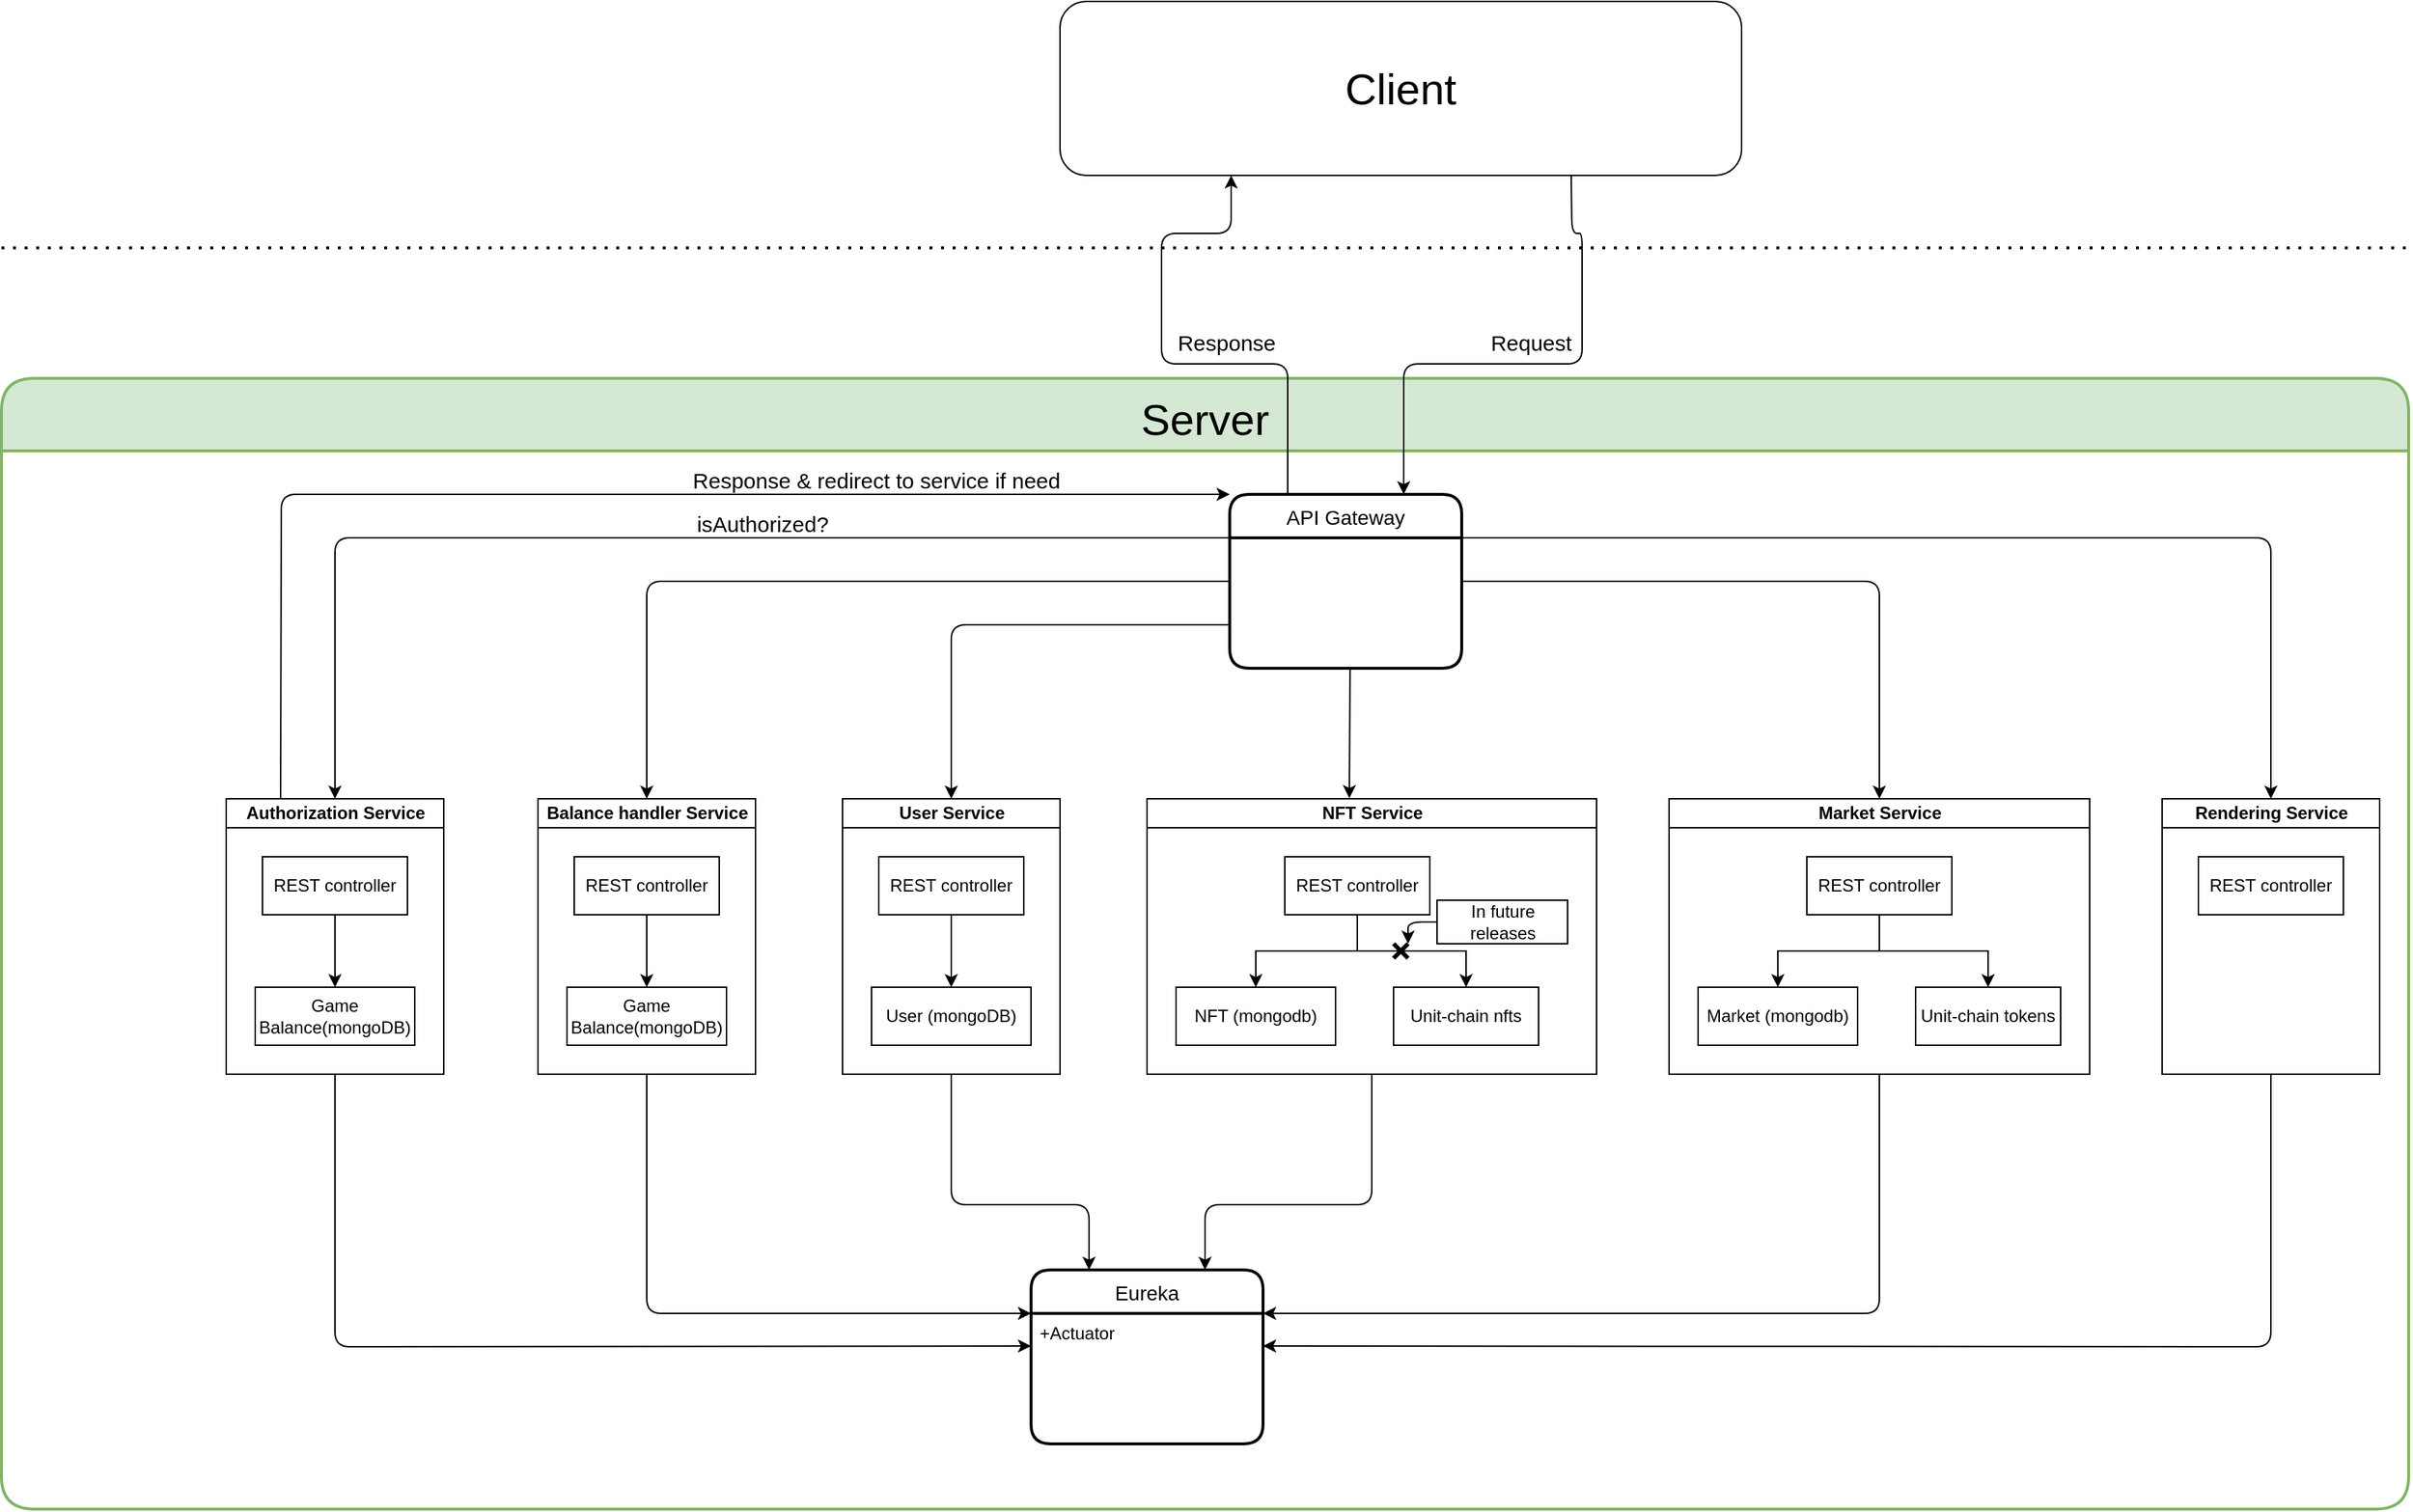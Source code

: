 <mxfile version="14.4.3" type="device"><diagram id="t5KeCEmPVN-QvXZ1w1KO" name="Страница 1"><mxGraphModel dx="2864" dy="2462" grid="1" gridSize="10" guides="1" tooltips="1" connect="1" arrows="1" fold="1" page="1" pageScale="1" pageWidth="827" pageHeight="1169" math="0" shadow="0"><root><mxCell id="0"/><mxCell id="1" parent="0"/><mxCell id="VaHMEBG0SoCsHnXoaOCh-21" value="Server" style="swimlane;childLayout=stackLayout;horizontal=1;startSize=50;horizontalStack=0;rounded=1;fontSize=30;fontStyle=0;strokeWidth=2;resizeParent=0;resizeLast=1;shadow=0;dashed=0;align=center;fillColor=#d5e8d4;strokeColor=#82b366;" vertex="1" parent="1"><mxGeometry x="-180" y="-30" width="1660" height="780" as="geometry"/></mxCell><mxCell id="vR-uItgH1ZSjESeRJN_U-12" value="Balance handler Service" style="swimlane;html=1;startSize=20;horizontal=1;childLayout=treeLayout;horizontalTree=0;resizable=0;containerType=tree;" parent="1" vertex="1"><mxGeometry x="190" y="260" width="150" height="190" as="geometry"/></mxCell><mxCell id="vR-uItgH1ZSjESeRJN_U-13" value="REST controller" style="whiteSpace=wrap;html=1;" parent="vR-uItgH1ZSjESeRJN_U-12" vertex="1"><mxGeometry x="25" y="40" width="100" height="40" as="geometry"/></mxCell><mxCell id="vR-uItgH1ZSjESeRJN_U-14" value="Game Balance(mongoDB)" style="whiteSpace=wrap;html=1;" parent="vR-uItgH1ZSjESeRJN_U-12" vertex="1"><mxGeometry x="20" y="130" width="110" height="40" as="geometry"/></mxCell><mxCell id="vR-uItgH1ZSjESeRJN_U-15" value="" style="edgeStyle=elbowEdgeStyle;elbow=vertical;html=1;rounded=0;" parent="vR-uItgH1ZSjESeRJN_U-12" source="vR-uItgH1ZSjESeRJN_U-13" target="vR-uItgH1ZSjESeRJN_U-14" edge="1"><mxGeometry relative="1" as="geometry"/></mxCell><mxCell id="vR-uItgH1ZSjESeRJN_U-18" value="User Service" style="swimlane;html=1;startSize=20;horizontal=1;childLayout=treeLayout;horizontalTree=0;resizable=0;containerType=tree;" parent="1" vertex="1"><mxGeometry x="400" y="260" width="150" height="190" as="geometry"/></mxCell><mxCell id="vR-uItgH1ZSjESeRJN_U-19" value="REST controller" style="whiteSpace=wrap;html=1;" parent="vR-uItgH1ZSjESeRJN_U-18" vertex="1"><mxGeometry x="25" y="40" width="100" height="40" as="geometry"/></mxCell><mxCell id="vR-uItgH1ZSjESeRJN_U-20" value="User (mongoDB)" style="whiteSpace=wrap;html=1;" parent="vR-uItgH1ZSjESeRJN_U-18" vertex="1"><mxGeometry x="20" y="130" width="110" height="40" as="geometry"/></mxCell><mxCell id="vR-uItgH1ZSjESeRJN_U-21" value="" style="edgeStyle=elbowEdgeStyle;elbow=vertical;html=1;rounded=0;" parent="vR-uItgH1ZSjESeRJN_U-18" source="vR-uItgH1ZSjESeRJN_U-19" target="vR-uItgH1ZSjESeRJN_U-20" edge="1"><mxGeometry relative="1" as="geometry"/></mxCell><mxCell id="vR-uItgH1ZSjESeRJN_U-24" value="NFT Service" style="swimlane;html=1;startSize=20;horizontal=1;childLayout=treeLayout;horizontalTree=0;resizable=0;containerType=tree;" parent="1" vertex="1"><mxGeometry x="610" y="260" width="310" height="190" as="geometry"><mxRectangle x="610" y="260" width="90" height="20" as="alternateBounds"/></mxGeometry></mxCell><mxCell id="vR-uItgH1ZSjESeRJN_U-25" value="REST controller" style="whiteSpace=wrap;html=1;" parent="vR-uItgH1ZSjESeRJN_U-24" vertex="1"><mxGeometry x="95" y="40" width="100" height="40" as="geometry"/></mxCell><mxCell id="vR-uItgH1ZSjESeRJN_U-26" value="NFT (mongodb)" style="whiteSpace=wrap;html=1;" parent="vR-uItgH1ZSjESeRJN_U-24" vertex="1"><mxGeometry x="20" y="130" width="110" height="40" as="geometry"/></mxCell><mxCell id="vR-uItgH1ZSjESeRJN_U-27" value="" style="edgeStyle=elbowEdgeStyle;elbow=vertical;html=1;rounded=0;" parent="vR-uItgH1ZSjESeRJN_U-24" source="vR-uItgH1ZSjESeRJN_U-25" target="vR-uItgH1ZSjESeRJN_U-26" edge="1"><mxGeometry relative="1" as="geometry"/></mxCell><mxCell id="vR-uItgH1ZSjESeRJN_U-28" value="Unit-chain nfts" style="whiteSpace=wrap;html=1;" parent="vR-uItgH1ZSjESeRJN_U-24" vertex="1"><mxGeometry x="170" y="130" width="100" height="40" as="geometry"/></mxCell><mxCell id="vR-uItgH1ZSjESeRJN_U-29" value="" style="edgeStyle=elbowEdgeStyle;elbow=vertical;html=1;rounded=0;" parent="vR-uItgH1ZSjESeRJN_U-24" source="vR-uItgH1ZSjESeRJN_U-25" target="vR-uItgH1ZSjESeRJN_U-28" edge="1"><mxGeometry relative="1" as="geometry"/></mxCell><mxCell id="vR-uItgH1ZSjESeRJN_U-30" value="" style="shape=umlDestroy;whiteSpace=wrap;html=1;strokeWidth=3;" parent="vR-uItgH1ZSjESeRJN_U-24" vertex="1"><mxGeometry x="170" y="100" width="10" height="10" as="geometry"/></mxCell><mxCell id="vR-uItgH1ZSjESeRJN_U-35" value="In future&lt;br&gt;releases" style="html=1;" parent="vR-uItgH1ZSjESeRJN_U-24" vertex="1"><mxGeometry x="200" y="70" width="90" height="30" as="geometry"/></mxCell><mxCell id="vR-uItgH1ZSjESeRJN_U-36" value="" style="endArrow=classic;html=1;exitX=0;exitY=0.5;exitDx=0;exitDy=0;entryX=1;entryY=0;entryDx=0;entryDy=0;entryPerimeter=0;" parent="vR-uItgH1ZSjESeRJN_U-24" source="vR-uItgH1ZSjESeRJN_U-35" target="vR-uItgH1ZSjESeRJN_U-30" edge="1"><mxGeometry width="50" height="50" relative="1" as="geometry"><mxPoint x="90" y="230" as="sourcePoint"/><mxPoint x="140" y="180" as="targetPoint"/><Array as="points"><mxPoint x="180" y="85"/></Array></mxGeometry></mxCell><mxCell id="vR-uItgH1ZSjESeRJN_U-37" value="Market Service" style="swimlane;html=1;startSize=20;horizontal=1;childLayout=treeLayout;horizontalTree=0;resizable=0;containerType=tree;" parent="1" vertex="1"><mxGeometry x="970" y="260" width="290" height="190" as="geometry"/></mxCell><mxCell id="vR-uItgH1ZSjESeRJN_U-38" value="REST controller" style="whiteSpace=wrap;html=1;" parent="vR-uItgH1ZSjESeRJN_U-37" vertex="1"><mxGeometry x="95" y="40" width="100" height="40" as="geometry"/></mxCell><mxCell id="vR-uItgH1ZSjESeRJN_U-39" value="Market (mongodb)" style="whiteSpace=wrap;html=1;" parent="vR-uItgH1ZSjESeRJN_U-37" vertex="1"><mxGeometry x="20" y="130" width="110" height="40" as="geometry"/></mxCell><mxCell id="vR-uItgH1ZSjESeRJN_U-40" value="" style="edgeStyle=elbowEdgeStyle;elbow=vertical;html=1;rounded=0;" parent="vR-uItgH1ZSjESeRJN_U-37" source="vR-uItgH1ZSjESeRJN_U-38" target="vR-uItgH1ZSjESeRJN_U-39" edge="1"><mxGeometry relative="1" as="geometry"/></mxCell><mxCell id="vR-uItgH1ZSjESeRJN_U-41" value="Unit-chain tokens" style="whiteSpace=wrap;html=1;" parent="vR-uItgH1ZSjESeRJN_U-37" vertex="1"><mxGeometry x="170" y="130" width="100" height="40" as="geometry"/></mxCell><mxCell id="vR-uItgH1ZSjESeRJN_U-42" value="" style="edgeStyle=elbowEdgeStyle;elbow=vertical;html=1;rounded=0;" parent="vR-uItgH1ZSjESeRJN_U-37" source="vR-uItgH1ZSjESeRJN_U-38" target="vR-uItgH1ZSjESeRJN_U-41" edge="1"><mxGeometry relative="1" as="geometry"/></mxCell><mxCell id="vR-uItgH1ZSjESeRJN_U-46" value="Eureka" style="swimlane;childLayout=stackLayout;horizontal=1;startSize=30;horizontalStack=0;rounded=1;fontSize=14;fontStyle=0;strokeWidth=2;resizeParent=0;resizeLast=1;shadow=0;dashed=0;align=center;" parent="1" vertex="1"><mxGeometry x="530" y="585" width="160" height="120" as="geometry"/></mxCell><mxCell id="vR-uItgH1ZSjESeRJN_U-47" value="+Actuator" style="align=left;strokeColor=none;fillColor=none;spacingLeft=4;fontSize=12;verticalAlign=top;resizable=0;rotatable=0;part=1;" parent="vR-uItgH1ZSjESeRJN_U-46" vertex="1"><mxGeometry y="30" width="160" height="90" as="geometry"/></mxCell><mxCell id="vR-uItgH1ZSjESeRJN_U-48" value="" style="endArrow=classic;html=1;entryX=0;entryY=0;entryDx=0;entryDy=0;exitX=0.5;exitY=1;exitDx=0;exitDy=0;" parent="1" source="vR-uItgH1ZSjESeRJN_U-12" target="vR-uItgH1ZSjESeRJN_U-47" edge="1"><mxGeometry width="50" height="50" relative="1" as="geometry"><mxPoint x="290" y="240" as="sourcePoint"/><mxPoint x="570" y="705" as="targetPoint"/><Array as="points"><mxPoint x="265" y="615"/></Array></mxGeometry></mxCell><mxCell id="vR-uItgH1ZSjESeRJN_U-49" value="" style="endArrow=classic;html=1;entryX=0.25;entryY=0;entryDx=0;entryDy=0;exitX=0.5;exitY=1;exitDx=0;exitDy=0;" parent="1" source="vR-uItgH1ZSjESeRJN_U-18" target="vR-uItgH1ZSjESeRJN_U-46" edge="1"><mxGeometry width="50" height="50" relative="1" as="geometry"><mxPoint x="206.0" y="270" as="sourcePoint"/><mxPoint x="580" y="160" as="targetPoint"/><Array as="points"><mxPoint x="475" y="540"/><mxPoint x="570" y="540"/></Array></mxGeometry></mxCell><mxCell id="vR-uItgH1ZSjESeRJN_U-50" value="" style="endArrow=classic;html=1;exitX=0.5;exitY=1;exitDx=0;exitDy=0;entryX=0.75;entryY=0;entryDx=0;entryDy=0;" parent="1" source="vR-uItgH1ZSjESeRJN_U-24" target="vR-uItgH1ZSjESeRJN_U-46" edge="1"><mxGeometry width="50" height="50" relative="1" as="geometry"><mxPoint x="560" y="270" as="sourcePoint"/><mxPoint x="650" y="705" as="targetPoint"/><Array as="points"><mxPoint x="765" y="540"/><mxPoint x="650" y="540"/></Array></mxGeometry></mxCell><mxCell id="vR-uItgH1ZSjESeRJN_U-51" value="" style="endArrow=classic;html=1;exitX=0.75;exitY=1;exitDx=0;exitDy=0;entryX=1;entryY=0;entryDx=0;entryDy=0;" parent="1" target="vR-uItgH1ZSjESeRJN_U-47" edge="1"><mxGeometry width="50" height="50" relative="1" as="geometry"><mxPoint x="1115" y="450" as="sourcePoint"/><mxPoint x="690" y="638" as="targetPoint"/><Array as="points"><mxPoint x="1115" y="615"/></Array></mxGeometry></mxCell><mxCell id="vR-uItgH1ZSjESeRJN_U-53" value="Rendering Service" style="swimlane;html=1;startSize=20;horizontal=1;childLayout=treeLayout;horizontalTree=0;resizable=0;containerType=tree;" parent="1" vertex="1"><mxGeometry x="1310" y="260" width="150" height="190" as="geometry"/></mxCell><mxCell id="vR-uItgH1ZSjESeRJN_U-54" value="REST controller" style="whiteSpace=wrap;html=1;" parent="vR-uItgH1ZSjESeRJN_U-53" vertex="1"><mxGeometry x="25" y="40" width="100" height="40" as="geometry"/></mxCell><mxCell id="vR-uItgH1ZSjESeRJN_U-62" value="" style="endArrow=classic;html=1;exitX=0.5;exitY=1;exitDx=0;exitDy=0;entryX=1;entryY=0.25;entryDx=0;entryDy=0;" parent="1" edge="1" target="vR-uItgH1ZSjESeRJN_U-47" source="vR-uItgH1ZSjESeRJN_U-53"><mxGeometry width="50" height="50" relative="1" as="geometry"><mxPoint x="1347.5" y="850" as="sourcePoint"/><mxPoint x="610" y="705" as="targetPoint"/><Array as="points"><mxPoint x="1385" y="638"/></Array></mxGeometry></mxCell><mxCell id="VaHMEBG0SoCsHnXoaOCh-1" value="API Gateway" style="swimlane;childLayout=stackLayout;horizontal=1;startSize=30;horizontalStack=0;rounded=1;fontSize=14;fontStyle=0;strokeWidth=2;resizeParent=0;resizeLast=1;shadow=0;dashed=0;align=center;" vertex="1" parent="1"><mxGeometry x="667" y="50" width="160" height="120" as="geometry"/></mxCell><mxCell id="VaHMEBG0SoCsHnXoaOCh-4" value="" style="endArrow=classic;html=1;exitX=0;exitY=0.5;exitDx=0;exitDy=0;entryX=0.5;entryY=0;entryDx=0;entryDy=0;" edge="1" parent="1" source="VaHMEBG0SoCsHnXoaOCh-1" target="vR-uItgH1ZSjESeRJN_U-12"><mxGeometry width="50" height="50" relative="1" as="geometry"><mxPoint x="667" y="125" as="sourcePoint"/><mxPoint x="330" y="150" as="targetPoint"/><Array as="points"><mxPoint x="265" y="110"/></Array></mxGeometry></mxCell><mxCell id="VaHMEBG0SoCsHnXoaOCh-5" value="" style="endArrow=classic;html=1;exitX=0;exitY=0.75;exitDx=0;exitDy=0;entryX=0.5;entryY=0;entryDx=0;entryDy=0;" edge="1" parent="1" source="VaHMEBG0SoCsHnXoaOCh-1" target="vR-uItgH1ZSjESeRJN_U-18"><mxGeometry width="50" height="50" relative="1" as="geometry"><mxPoint x="667" y="147.5" as="sourcePoint"/><mxPoint x="600" y="160" as="targetPoint"/><Array as="points"><mxPoint x="475" y="140"/></Array></mxGeometry></mxCell><mxCell id="VaHMEBG0SoCsHnXoaOCh-6" value="" style="endArrow=classic;html=1;entryX=0.45;entryY=-0.002;entryDx=0;entryDy=0;entryPerimeter=0;" edge="1" parent="1" target="vR-uItgH1ZSjESeRJN_U-24"><mxGeometry width="50" height="50" relative="1" as="geometry"><mxPoint x="750" y="170" as="sourcePoint"/><mxPoint x="610" y="170" as="targetPoint"/></mxGeometry></mxCell><mxCell id="VaHMEBG0SoCsHnXoaOCh-7" value="" style="endArrow=classic;html=1;entryX=0.5;entryY=0;entryDx=0;entryDy=0;exitX=1;exitY=0.5;exitDx=0;exitDy=0;" edge="1" parent="1" source="VaHMEBG0SoCsHnXoaOCh-1" target="vR-uItgH1ZSjESeRJN_U-37"><mxGeometry width="50" height="50" relative="1" as="geometry"><mxPoint x="827" y="140" as="sourcePoint"/><mxPoint x="1010" y="140" as="targetPoint"/><Array as="points"><mxPoint x="1115" y="110"/></Array></mxGeometry></mxCell><mxCell id="VaHMEBG0SoCsHnXoaOCh-9" value="" style="endArrow=classic;html=1;entryX=0.5;entryY=0;entryDx=0;entryDy=0;exitX=1;exitY=0.25;exitDx=0;exitDy=0;" edge="1" parent="1" source="VaHMEBG0SoCsHnXoaOCh-1" target="vR-uItgH1ZSjESeRJN_U-53"><mxGeometry width="50" height="50" relative="1" as="geometry"><mxPoint x="827" y="110" as="sourcePoint"/><mxPoint x="1270" y="80" as="targetPoint"/><Array as="points"><mxPoint x="1385" y="80"/></Array></mxGeometry></mxCell><mxCell id="VaHMEBG0SoCsHnXoaOCh-17" value="&lt;font style=&quot;font-size: 30px&quot;&gt;Client&lt;/font&gt;" style="rounded=1;whiteSpace=wrap;html=1;" vertex="1" parent="1"><mxGeometry x="550" y="-290" width="470" height="120" as="geometry"/></mxCell><mxCell id="VaHMEBG0SoCsHnXoaOCh-24" value="" style="endArrow=classic;html=1;fontSize=30;exitX=0.75;exitY=1;exitDx=0;exitDy=0;entryX=0.75;entryY=0;entryDx=0;entryDy=0;" edge="1" parent="1" source="VaHMEBG0SoCsHnXoaOCh-17" target="VaHMEBG0SoCsHnXoaOCh-1"><mxGeometry width="50" height="50" relative="1" as="geometry"><mxPoint x="790" y="-90" as="sourcePoint"/><mxPoint x="840" y="-140" as="targetPoint"/><Array as="points"><mxPoint x="903" y="-130"/><mxPoint x="910" y="-130"/><mxPoint x="910" y="-40"/><mxPoint x="787" y="-40"/></Array></mxGeometry></mxCell><mxCell id="VaHMEBG0SoCsHnXoaOCh-25" value="&lt;font style=&quot;font-size: 15px&quot;&gt;Request&lt;/font&gt;" style="text;html=1;strokeColor=none;fillColor=none;align=center;verticalAlign=middle;whiteSpace=wrap;rounded=0;fontSize=30;" vertex="1" parent="1"><mxGeometry x="840" y="-70" width="70" height="20" as="geometry"/></mxCell><mxCell id="VaHMEBG0SoCsHnXoaOCh-27" value="" style="endArrow=classic;html=1;fontSize=30;exitX=0.25;exitY=0;exitDx=0;exitDy=0;" edge="1" parent="1" source="VaHMEBG0SoCsHnXoaOCh-1"><mxGeometry width="50" height="50" relative="1" as="geometry"><mxPoint x="478.37" y="-260" as="sourcePoint"/><mxPoint x="668" y="-170" as="targetPoint"/><Array as="points"><mxPoint x="707" y="-40"/><mxPoint x="620" y="-40"/><mxPoint x="620" y="-130"/><mxPoint x="668" y="-130"/></Array></mxGeometry></mxCell><mxCell id="VaHMEBG0SoCsHnXoaOCh-29" value="&lt;font style=&quot;font-size: 15px&quot;&gt;Response&lt;/font&gt;" style="text;html=1;strokeColor=none;fillColor=none;align=center;verticalAlign=middle;whiteSpace=wrap;rounded=0;fontSize=30;" vertex="1" parent="1"><mxGeometry x="630" y="-70" width="70" height="20" as="geometry"/></mxCell><mxCell id="VaHMEBG0SoCsHnXoaOCh-30" value="Authorization Service" style="swimlane;html=1;startSize=20;horizontal=1;childLayout=treeLayout;horizontalTree=0;resizable=0;containerType=tree;" vertex="1" parent="1"><mxGeometry x="-25" y="260" width="150" height="190" as="geometry"/></mxCell><mxCell id="VaHMEBG0SoCsHnXoaOCh-31" value="REST controller" style="whiteSpace=wrap;html=1;" vertex="1" parent="VaHMEBG0SoCsHnXoaOCh-30"><mxGeometry x="25" y="40" width="100" height="40" as="geometry"/></mxCell><mxCell id="VaHMEBG0SoCsHnXoaOCh-32" value="Game Balance(mongoDB)" style="whiteSpace=wrap;html=1;" vertex="1" parent="VaHMEBG0SoCsHnXoaOCh-30"><mxGeometry x="20" y="130" width="110" height="40" as="geometry"/></mxCell><mxCell id="VaHMEBG0SoCsHnXoaOCh-33" value="" style="edgeStyle=elbowEdgeStyle;elbow=vertical;html=1;rounded=0;" edge="1" parent="VaHMEBG0SoCsHnXoaOCh-30" source="VaHMEBG0SoCsHnXoaOCh-31" target="VaHMEBG0SoCsHnXoaOCh-32"><mxGeometry relative="1" as="geometry"/></mxCell><mxCell id="VaHMEBG0SoCsHnXoaOCh-34" value="" style="endArrow=classic;html=1;exitX=0;exitY=0.25;exitDx=0;exitDy=0;entryX=0.5;entryY=0;entryDx=0;entryDy=0;" edge="1" parent="1" source="VaHMEBG0SoCsHnXoaOCh-1" target="VaHMEBG0SoCsHnXoaOCh-30"><mxGeometry width="50" height="50" relative="1" as="geometry"><mxPoint x="452" y="100" as="sourcePoint"/><mxPoint x="50" y="235" as="targetPoint"/><Array as="points"><mxPoint x="50" y="80"/></Array></mxGeometry></mxCell><mxCell id="VaHMEBG0SoCsHnXoaOCh-36" value="" style="endArrow=classic;html=1;entryX=0;entryY=0.25;entryDx=0;entryDy=0;exitX=0.5;exitY=1;exitDx=0;exitDy=0;" edge="1" parent="1" source="VaHMEBG0SoCsHnXoaOCh-30" target="vR-uItgH1ZSjESeRJN_U-47"><mxGeometry width="50" height="50" relative="1" as="geometry"><mxPoint x="50" y="480" as="sourcePoint"/><mxPoint x="315" y="645" as="targetPoint"/><Array as="points"><mxPoint x="50" y="638"/></Array></mxGeometry></mxCell><mxCell id="VaHMEBG0SoCsHnXoaOCh-37" style="edgeStyle=orthogonalEdgeStyle;rounded=0;orthogonalLoop=1;jettySize=auto;html=1;exitX=0.5;exitY=1;exitDx=0;exitDy=0;fontSize=30;" edge="1" parent="1" source="VaHMEBG0SoCsHnXoaOCh-29" target="VaHMEBG0SoCsHnXoaOCh-29"><mxGeometry relative="1" as="geometry"/></mxCell><mxCell id="VaHMEBG0SoCsHnXoaOCh-38" value="" style="endArrow=classic;html=1;exitX=0.25;exitY=0;exitDx=0;exitDy=0;entryX=0;entryY=0;entryDx=0;entryDy=0;" edge="1" parent="1" source="VaHMEBG0SoCsHnXoaOCh-30" target="VaHMEBG0SoCsHnXoaOCh-1"><mxGeometry width="50" height="50" relative="1" as="geometry"><mxPoint x="-87" y="240" as="sourcePoint"/><mxPoint x="530" y="60" as="targetPoint"/><Array as="points"><mxPoint x="13" y="50"/></Array></mxGeometry></mxCell><mxCell id="VaHMEBG0SoCsHnXoaOCh-45" value="isAuthorized?" style="text;html=1;strokeColor=none;fillColor=none;align=center;verticalAlign=middle;whiteSpace=wrap;rounded=0;fontSize=15;" vertex="1" parent="1"><mxGeometry x="300" y="60" width="90" height="20" as="geometry"/></mxCell><mxCell id="VaHMEBG0SoCsHnXoaOCh-46" value="Response &amp;amp; redirect to service if need" style="text;html=1;strokeColor=none;fillColor=none;align=center;verticalAlign=middle;whiteSpace=wrap;rounded=0;fontSize=15;" vertex="1" parent="1"><mxGeometry x="295" y="30" width="257" height="20" as="geometry"/></mxCell><mxCell id="VaHMEBG0SoCsHnXoaOCh-48" value="" style="endArrow=none;dashed=1;html=1;dashPattern=1 3;strokeWidth=2;fontSize=15;" edge="1" parent="1"><mxGeometry width="50" height="50" relative="1" as="geometry"><mxPoint x="-180" y="-120" as="sourcePoint"/><mxPoint x="1480" y="-120" as="targetPoint"/></mxGeometry></mxCell></root></mxGraphModel></diagram></mxfile>